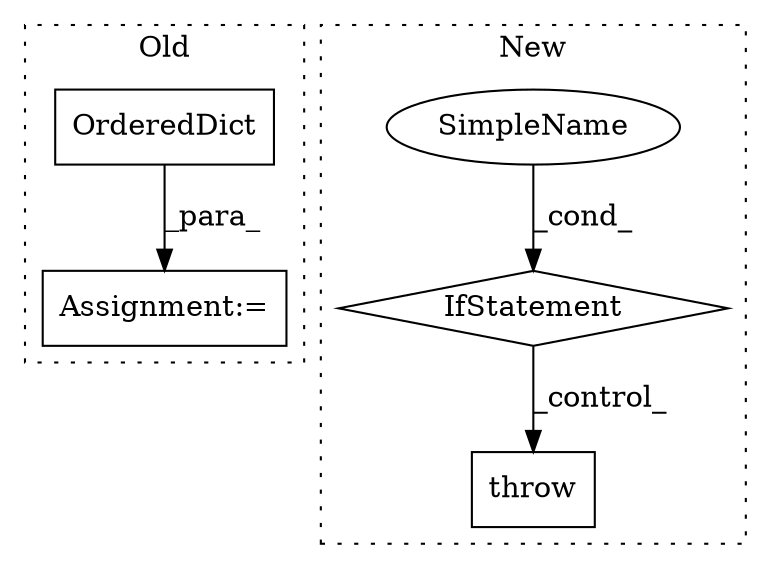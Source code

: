 digraph G {
subgraph cluster0 {
1 [label="OrderedDict" a="32" s="5743" l="13" shape="box"];
5 [label="Assignment:=" a="7" s="5742" l="1" shape="box"];
label = "Old";
style="dotted";
}
subgraph cluster1 {
2 [label="throw" a="53" s="7711" l="6" shape="box"];
3 [label="IfStatement" a="25" s="7649,7699" l="4,2" shape="diamond"];
4 [label="SimpleName" a="42" s="" l="" shape="ellipse"];
label = "New";
style="dotted";
}
1 -> 5 [label="_para_"];
3 -> 2 [label="_control_"];
4 -> 3 [label="_cond_"];
}